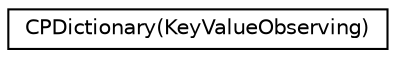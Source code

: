 digraph "Graphical Class Hierarchy"
{
  edge [fontname="Helvetica",fontsize="10",labelfontname="Helvetica",labelfontsize="10"];
  node [fontname="Helvetica",fontsize="10",shape=record];
  rankdir="LR";
  Node1 [label="CPDictionary(KeyValueObserving)",height=0.2,width=0.4,color="black", fillcolor="white", style="filled",URL="$category_c_p_dictionary_07_key_value_observing_08.html"];
}
